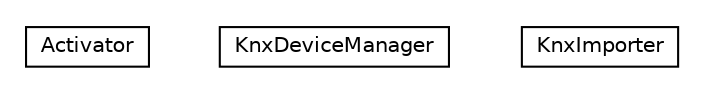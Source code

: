 #!/usr/local/bin/dot
#
# Class diagram 
# Generated by UMLGraph version R5_6-24-gf6e263 (http://www.umlgraph.org/)
#

digraph G {
	edge [fontname="Helvetica",fontsize=10,labelfontname="Helvetica",labelfontsize=10];
	node [fontname="Helvetica",fontsize=10,shape=plaintext];
	nodesep=0.25;
	ranksep=0.5;
	// org.universAAL.lddi.knx.devicemanager.Activator
	c868602 [label=<<table title="org.universAAL.lddi.knx.devicemanager.Activator" border="0" cellborder="1" cellspacing="0" cellpadding="2" port="p" href="./Activator.html">
		<tr><td><table border="0" cellspacing="0" cellpadding="1">
<tr><td align="center" balign="center"> Activator </td></tr>
		</table></td></tr>
		</table>>, URL="./Activator.html", fontname="Helvetica", fontcolor="black", fontsize=10.0];
	// org.universAAL.lddi.knx.devicemanager.KnxDeviceManager
	c868603 [label=<<table title="org.universAAL.lddi.knx.devicemanager.KnxDeviceManager" border="0" cellborder="1" cellspacing="0" cellpadding="2" port="p" href="./KnxDeviceManager.html">
		<tr><td><table border="0" cellspacing="0" cellpadding="1">
<tr><td align="center" balign="center"> KnxDeviceManager </td></tr>
		</table></td></tr>
		</table>>, URL="./KnxDeviceManager.html", fontname="Helvetica", fontcolor="black", fontsize=10.0];
	// org.universAAL.lddi.knx.devicemanager.KnxImporter
	c868604 [label=<<table title="org.universAAL.lddi.knx.devicemanager.KnxImporter" border="0" cellborder="1" cellspacing="0" cellpadding="2" port="p" href="./KnxImporter.html">
		<tr><td><table border="0" cellspacing="0" cellpadding="1">
<tr><td align="center" balign="center"> KnxImporter </td></tr>
		</table></td></tr>
		</table>>, URL="./KnxImporter.html", fontname="Helvetica", fontcolor="black", fontsize=10.0];
}

